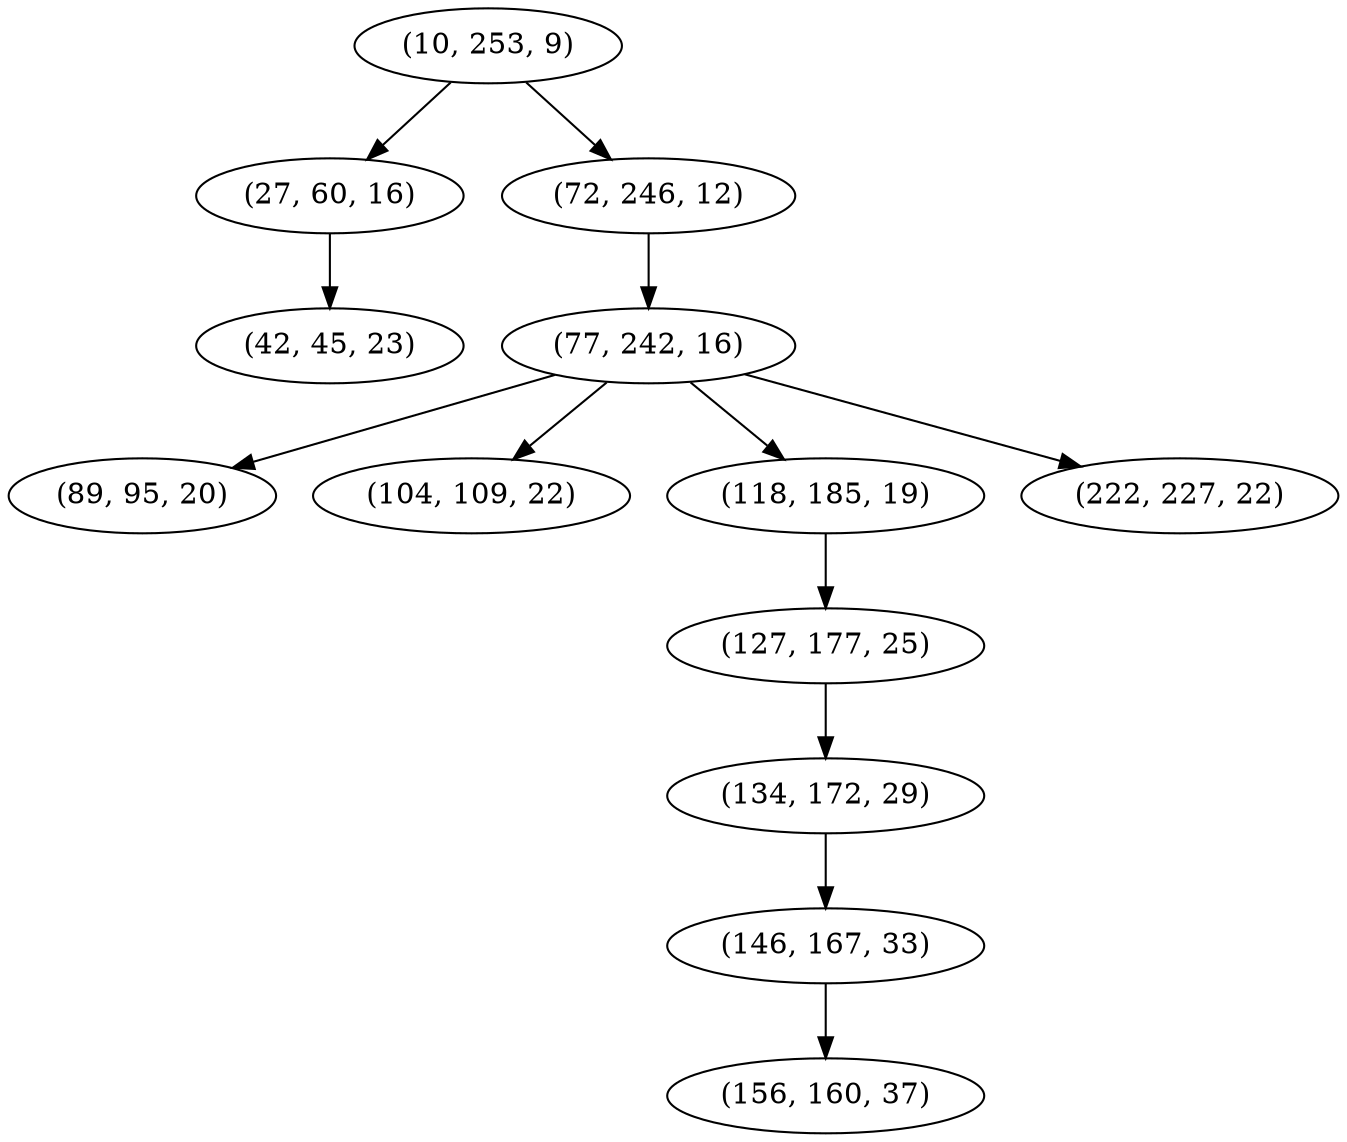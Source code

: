 digraph tree {
    "(10, 253, 9)";
    "(27, 60, 16)";
    "(42, 45, 23)";
    "(72, 246, 12)";
    "(77, 242, 16)";
    "(89, 95, 20)";
    "(104, 109, 22)";
    "(118, 185, 19)";
    "(127, 177, 25)";
    "(134, 172, 29)";
    "(146, 167, 33)";
    "(156, 160, 37)";
    "(222, 227, 22)";
    "(10, 253, 9)" -> "(27, 60, 16)";
    "(10, 253, 9)" -> "(72, 246, 12)";
    "(27, 60, 16)" -> "(42, 45, 23)";
    "(72, 246, 12)" -> "(77, 242, 16)";
    "(77, 242, 16)" -> "(89, 95, 20)";
    "(77, 242, 16)" -> "(104, 109, 22)";
    "(77, 242, 16)" -> "(118, 185, 19)";
    "(77, 242, 16)" -> "(222, 227, 22)";
    "(118, 185, 19)" -> "(127, 177, 25)";
    "(127, 177, 25)" -> "(134, 172, 29)";
    "(134, 172, 29)" -> "(146, 167, 33)";
    "(146, 167, 33)" -> "(156, 160, 37)";
}
